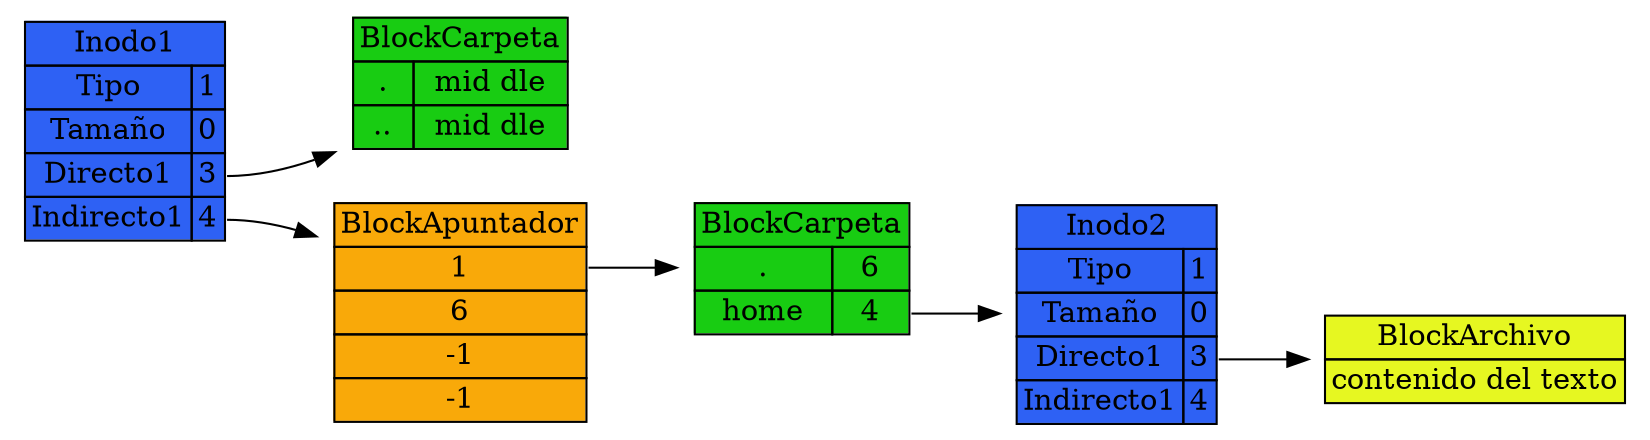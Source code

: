     digraph arbol {
    node [shape=plaintext]
    rankdir =LR

    inodo1 [label=<
    <TABLE BORDER="0" CELLBORDER="1" CELLSPACING="0" BGCOLOR="#2e61f4">
    <TR> <TD colspan="2">Inodo1</TD> </TR>
    <TR >
        <TD >Tipo</TD>
        <TD PORT="f1">1</TD>
    </TR>
    <TR >
        <TD >Tamaño</TD>
        <TD PORT="f2">0</TD>
    </TR>
    <TR >
        <TD >Directo1</TD>
        <TD PORT="f3">3</TD>
    </TR>
    <TR >
        <TD >Indirecto1</TD>
        <TD PORT="f4">4</TD>
    </TR>
    </TABLE>
    >];

    inodo2 [label=<
    <TABLE BORDER="0" CELLBORDER="1" CELLSPACING="0" BGCOLOR="#2e61f4">
    <TR> <TD colspan="2">Inodo2</TD> </TR>
    <TR >
        <TD >Tipo</TD>
        <TD PORT="f1">1</TD>
    </TR>
    <TR >
        <TD >Tamaño</TD>
        <TD PORT="f2">0</TD>
    </TR>
    <TR >
        <TD >Directo1</TD>
        <TD PORT="f3">3</TD>
    </TR>
    <TR >
        <TD >Indirecto1</TD>
        <TD PORT="f4">4</TD>
    </TR>
    </TABLE>
    >];




    BlockCarpeta1 [label=<
    <TABLE BORDER="0" CELLBORDER="1" CELLSPACING="0" BGCOLOR=" #18cc12 ">
    <TR> <TD colspan="2">BlockCarpeta</TD> </TR>
    <TR >
        <TD >.</TD>
        <TD PORT="f1">mid dle</TD>
    </TR>
    <TR >
        <TD >..</TD>
        <TD PORT="f2">mid dle</TD>
    </TR>
    </TABLE>
    >];



    BlockArchivo1 [label=<
    <TABLE BORDER="0" CELLBORDER="1" CELLSPACING="0" BGCOLOR="#e6f721">
    <TR> <TD >BlockArchivo</TD> </TR>
    <TR >
        <TD >contenido del texto</TD>
    </TR>
    </TABLE>
    >];

    BlockApuntador1 [label=<
    <TABLE BORDER="0" CELLBORDER="1" CELLSPACING="0" BGCOLOR="#f9a909">
    <TR> <TD >BlockApuntador</TD> </TR>
    <TR >
        <TD PORT="f1">1</TD>
    </TR>
    <TR >
        <TD PORT="f2">6</TD>
    </TR>
    <TR >
        <TD PORT="f3">-1</TD>
    </TR>
    <TR >
        <TD PORT="f4">-1</TD>
    </TR>

    </TABLE>
    >];


    BlockCarpeta2 [label=<
    <TABLE BORDER="0" CELLBORDER="1" CELLSPACING="0" BGCOLOR=" #18cc12 ">
    <TR> <TD colspan="2">BlockCarpeta</TD> </TR>
    <TR >
        <TD >.</TD>
        <TD PORT="f1">6</TD>
    </TR>
    <TR >
        <TD >home</TD>
        <TD PORT="f2">4</TD>
    </TR>
    </TABLE>
    >];



    inodo1:f3 -> BlockCarpeta1;
    inodo1:f4 -> BlockApuntador1;

    BlockApuntador1:f1 -> BlockCarpeta2;


    BlockCarpeta2:f2 -> inodo2
    inodo2:f3 -> BlockArchivo1;




}